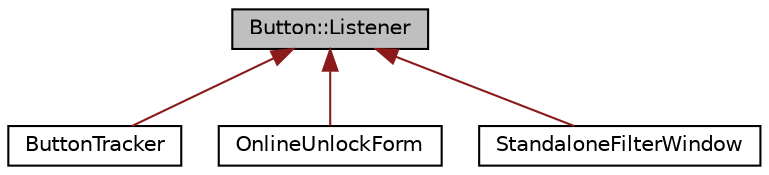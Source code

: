 digraph "Button::Listener"
{
  bgcolor="transparent";
  edge [fontname="Helvetica",fontsize="10",labelfontname="Helvetica",labelfontsize="10"];
  node [fontname="Helvetica",fontsize="10",shape=record];
  Node0 [label="Button::Listener",height=0.2,width=0.4,color="black", fillcolor="grey75", style="filled", fontcolor="black"];
  Node0 -> Node1 [dir="back",color="firebrick4",fontsize="10",style="solid",fontname="Helvetica"];
  Node1 [label="ButtonTracker",height=0.2,width=0.4,color="black",URL="$classButtonTracker.html",tooltip="A class that automatically sends analytics events to the Analytics singleton when a button is clicked..."];
  Node0 -> Node2 [dir="back",color="firebrick4",fontsize="10",style="solid",fontname="Helvetica"];
  Node2 [label="OnlineUnlockForm",height=0.2,width=0.4,color="black",URL="$classOnlineUnlockForm.html",tooltip="Acts as a GUI which asks the user for their details, and calls the appropriate methods on your Online..."];
  Node0 -> Node3 [dir="back",color="firebrick4",fontsize="10",style="solid",fontname="Helvetica"];
  Node3 [label="StandaloneFilterWindow",height=0.2,width=0.4,color="black",URL="$classStandaloneFilterWindow.html",tooltip="A class that can be used to run a simple standalone application containing your filter. "];
}
